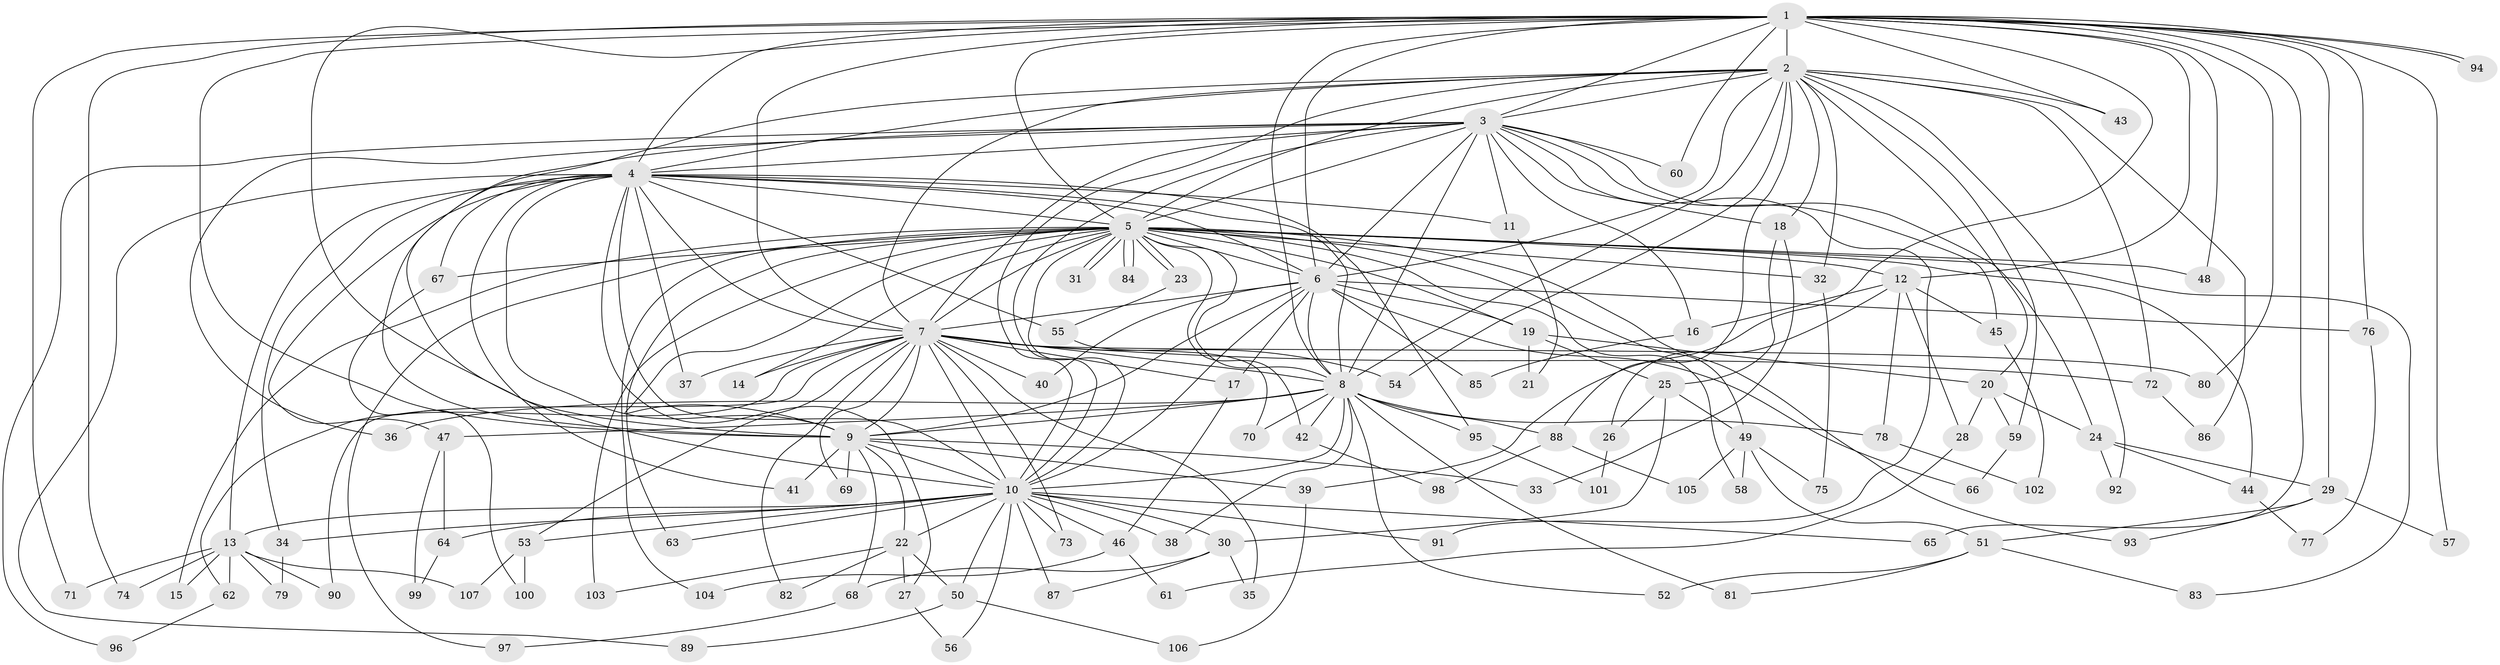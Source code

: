 // coarse degree distribution, {13: 0.03125, 2: 0.59375, 1: 0.1875, 4: 0.0625, 15: 0.03125, 20: 0.03125, 10: 0.03125, 6: 0.03125}
// Generated by graph-tools (version 1.1) at 2025/47/03/04/25 21:47:46]
// undirected, 107 vertices, 239 edges
graph export_dot {
graph [start="1"]
  node [color=gray90,style=filled];
  1;
  2;
  3;
  4;
  5;
  6;
  7;
  8;
  9;
  10;
  11;
  12;
  13;
  14;
  15;
  16;
  17;
  18;
  19;
  20;
  21;
  22;
  23;
  24;
  25;
  26;
  27;
  28;
  29;
  30;
  31;
  32;
  33;
  34;
  35;
  36;
  37;
  38;
  39;
  40;
  41;
  42;
  43;
  44;
  45;
  46;
  47;
  48;
  49;
  50;
  51;
  52;
  53;
  54;
  55;
  56;
  57;
  58;
  59;
  60;
  61;
  62;
  63;
  64;
  65;
  66;
  67;
  68;
  69;
  70;
  71;
  72;
  73;
  74;
  75;
  76;
  77;
  78;
  79;
  80;
  81;
  82;
  83;
  84;
  85;
  86;
  87;
  88;
  89;
  90;
  91;
  92;
  93;
  94;
  95;
  96;
  97;
  98;
  99;
  100;
  101;
  102;
  103;
  104;
  105;
  106;
  107;
  1 -- 2;
  1 -- 3;
  1 -- 4;
  1 -- 5;
  1 -- 6;
  1 -- 7;
  1 -- 8;
  1 -- 9;
  1 -- 10;
  1 -- 12;
  1 -- 29;
  1 -- 39;
  1 -- 43;
  1 -- 48;
  1 -- 57;
  1 -- 60;
  1 -- 65;
  1 -- 71;
  1 -- 74;
  1 -- 76;
  1 -- 80;
  1 -- 94;
  1 -- 94;
  2 -- 3;
  2 -- 4;
  2 -- 5;
  2 -- 6;
  2 -- 7;
  2 -- 8;
  2 -- 9;
  2 -- 10;
  2 -- 18;
  2 -- 20;
  2 -- 32;
  2 -- 43;
  2 -- 54;
  2 -- 59;
  2 -- 72;
  2 -- 86;
  2 -- 88;
  2 -- 92;
  3 -- 4;
  3 -- 5;
  3 -- 6;
  3 -- 7;
  3 -- 8;
  3 -- 9;
  3 -- 10;
  3 -- 11;
  3 -- 16;
  3 -- 18;
  3 -- 24;
  3 -- 36;
  3 -- 45;
  3 -- 60;
  3 -- 91;
  3 -- 96;
  4 -- 5;
  4 -- 6;
  4 -- 7;
  4 -- 8;
  4 -- 9;
  4 -- 10;
  4 -- 11;
  4 -- 13;
  4 -- 27;
  4 -- 34;
  4 -- 37;
  4 -- 41;
  4 -- 47;
  4 -- 55;
  4 -- 67;
  4 -- 89;
  4 -- 95;
  5 -- 6;
  5 -- 7;
  5 -- 8;
  5 -- 9;
  5 -- 10;
  5 -- 12;
  5 -- 14;
  5 -- 15;
  5 -- 19;
  5 -- 23;
  5 -- 23;
  5 -- 31;
  5 -- 31;
  5 -- 32;
  5 -- 42;
  5 -- 44;
  5 -- 48;
  5 -- 49;
  5 -- 58;
  5 -- 63;
  5 -- 67;
  5 -- 83;
  5 -- 84;
  5 -- 84;
  5 -- 93;
  5 -- 97;
  5 -- 103;
  5 -- 104;
  6 -- 7;
  6 -- 8;
  6 -- 9;
  6 -- 10;
  6 -- 17;
  6 -- 19;
  6 -- 40;
  6 -- 66;
  6 -- 76;
  6 -- 85;
  7 -- 8;
  7 -- 9;
  7 -- 10;
  7 -- 14;
  7 -- 17;
  7 -- 35;
  7 -- 37;
  7 -- 40;
  7 -- 53;
  7 -- 54;
  7 -- 62;
  7 -- 69;
  7 -- 72;
  7 -- 73;
  7 -- 80;
  7 -- 82;
  7 -- 90;
  8 -- 9;
  8 -- 10;
  8 -- 36;
  8 -- 38;
  8 -- 42;
  8 -- 47;
  8 -- 52;
  8 -- 70;
  8 -- 78;
  8 -- 81;
  8 -- 88;
  8 -- 95;
  9 -- 10;
  9 -- 22;
  9 -- 33;
  9 -- 39;
  9 -- 41;
  9 -- 68;
  9 -- 69;
  10 -- 13;
  10 -- 22;
  10 -- 30;
  10 -- 34;
  10 -- 38;
  10 -- 46;
  10 -- 50;
  10 -- 53;
  10 -- 56;
  10 -- 63;
  10 -- 64;
  10 -- 65;
  10 -- 73;
  10 -- 87;
  10 -- 91;
  11 -- 21;
  12 -- 16;
  12 -- 26;
  12 -- 28;
  12 -- 45;
  12 -- 78;
  13 -- 15;
  13 -- 62;
  13 -- 71;
  13 -- 74;
  13 -- 79;
  13 -- 90;
  13 -- 107;
  16 -- 85;
  17 -- 46;
  18 -- 25;
  18 -- 33;
  19 -- 20;
  19 -- 21;
  19 -- 25;
  20 -- 24;
  20 -- 28;
  20 -- 59;
  22 -- 27;
  22 -- 50;
  22 -- 82;
  22 -- 103;
  23 -- 55;
  24 -- 29;
  24 -- 44;
  24 -- 92;
  25 -- 26;
  25 -- 30;
  25 -- 49;
  26 -- 101;
  27 -- 56;
  28 -- 61;
  29 -- 51;
  29 -- 57;
  29 -- 93;
  30 -- 35;
  30 -- 68;
  30 -- 87;
  32 -- 75;
  34 -- 79;
  39 -- 106;
  42 -- 98;
  44 -- 77;
  45 -- 102;
  46 -- 61;
  46 -- 104;
  47 -- 64;
  47 -- 99;
  49 -- 51;
  49 -- 58;
  49 -- 75;
  49 -- 105;
  50 -- 89;
  50 -- 106;
  51 -- 52;
  51 -- 81;
  51 -- 83;
  53 -- 100;
  53 -- 107;
  55 -- 70;
  59 -- 66;
  62 -- 96;
  64 -- 99;
  67 -- 100;
  68 -- 97;
  72 -- 86;
  76 -- 77;
  78 -- 102;
  88 -- 98;
  88 -- 105;
  95 -- 101;
}
